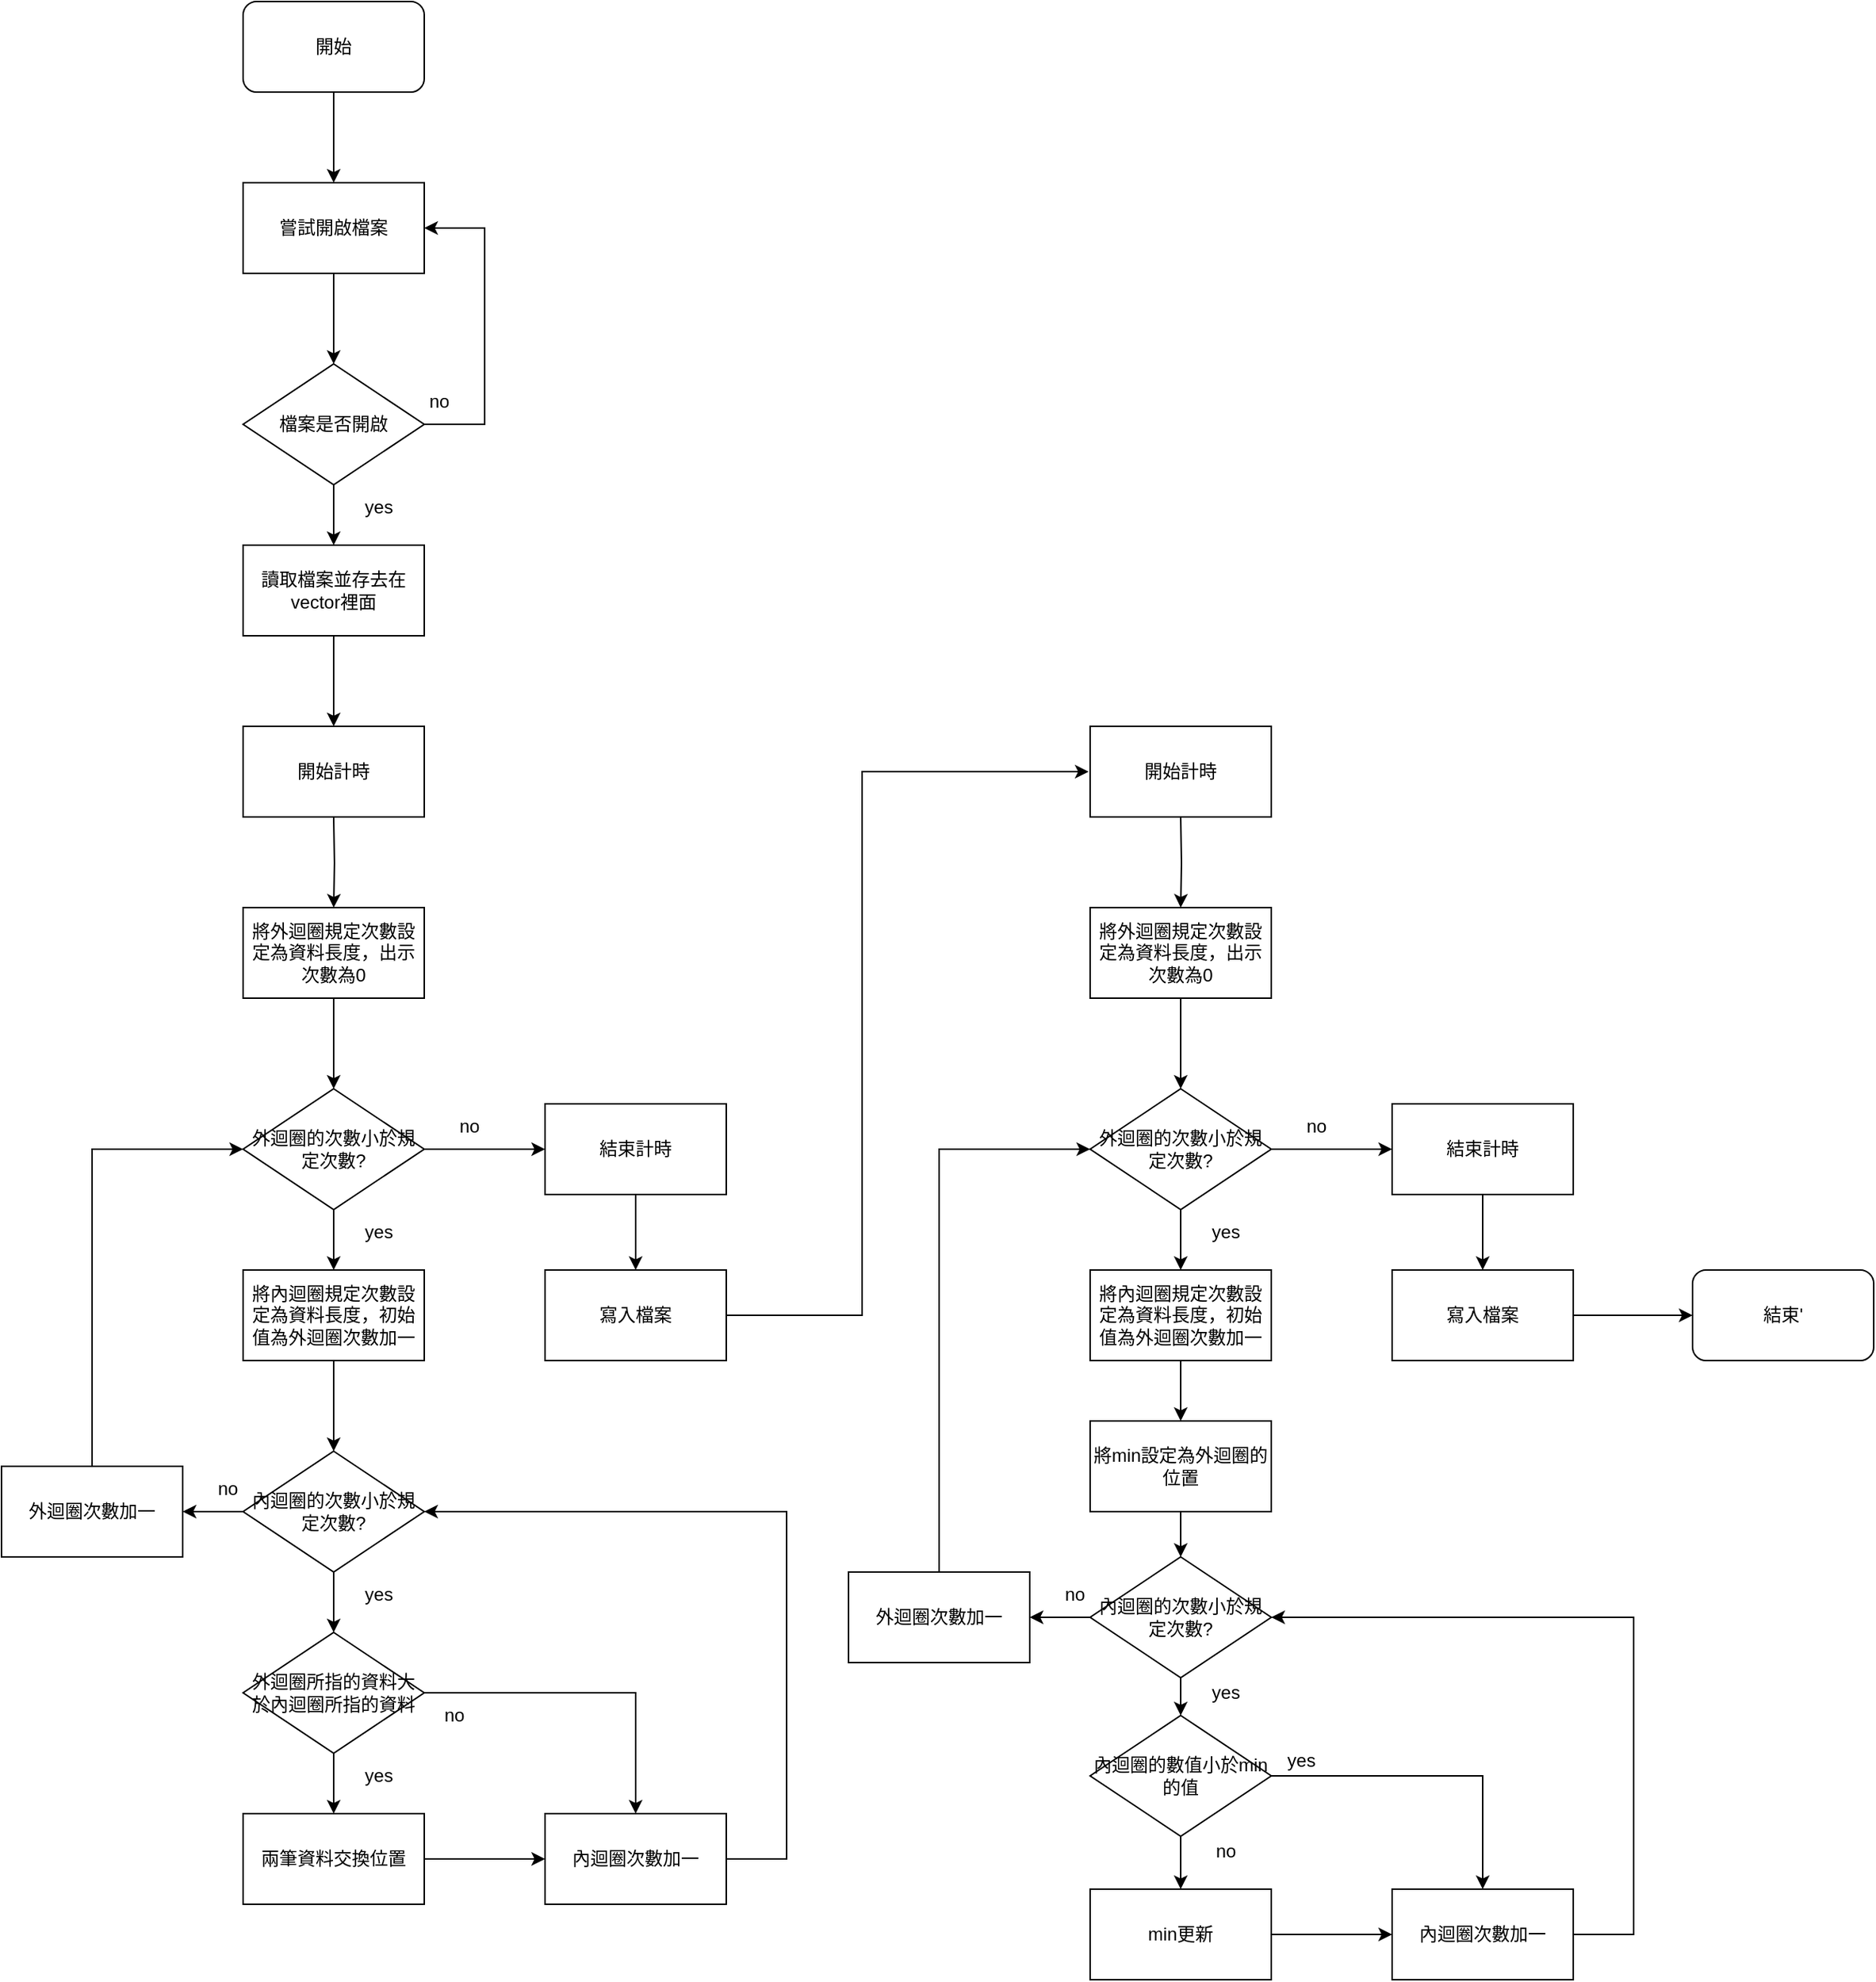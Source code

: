 <mxfile version="20.3.0" type="device"><diagram id="F_uEsuSb3LPll4VnxXH2" name="第 1 页"><mxGraphModel dx="1502" dy="2237" grid="1" gridSize="10" guides="1" tooltips="1" connect="1" arrows="1" fold="1" page="1" pageScale="1" pageWidth="827" pageHeight="1169" math="0" shadow="0"><root><mxCell id="0"/><mxCell id="1" parent="0"/><mxCell id="VrVC7OO3G1pn3M9Y7yRp-5" style="edgeStyle=orthogonalEdgeStyle;rounded=0;orthogonalLoop=1;jettySize=auto;html=1;entryX=0.5;entryY=0;entryDx=0;entryDy=0;exitX=0.5;exitY=1;exitDx=0;exitDy=0;exitPerimeter=0;" edge="1" parent="1" target="VrVC7OO3G1pn3M9Y7yRp-6"><mxGeometry relative="1" as="geometry"><mxPoint x="380" y="300" as="sourcePoint"/><mxPoint x="440" y="340" as="targetPoint"/></mxGeometry></mxCell><mxCell id="VrVC7OO3G1pn3M9Y7yRp-8" style="edgeStyle=orthogonalEdgeStyle;rounded=0;orthogonalLoop=1;jettySize=auto;html=1;entryX=0.5;entryY=0;entryDx=0;entryDy=0;" edge="1" parent="1" source="VrVC7OO3G1pn3M9Y7yRp-6" target="VrVC7OO3G1pn3M9Y7yRp-7"><mxGeometry relative="1" as="geometry"/></mxCell><mxCell id="VrVC7OO3G1pn3M9Y7yRp-6" value="將外迴圈規定次數設定為資料長度，出示次數為0" style="rounded=0;whiteSpace=wrap;html=1;" vertex="1" parent="1"><mxGeometry x="320" y="360" width="120" height="60" as="geometry"/></mxCell><mxCell id="VrVC7OO3G1pn3M9Y7yRp-10" value="" style="edgeStyle=orthogonalEdgeStyle;rounded=0;orthogonalLoop=1;jettySize=auto;html=1;" edge="1" parent="1" source="VrVC7OO3G1pn3M9Y7yRp-7" target="VrVC7OO3G1pn3M9Y7yRp-9"><mxGeometry relative="1" as="geometry"/></mxCell><mxCell id="VrVC7OO3G1pn3M9Y7yRp-36" value="" style="edgeStyle=orthogonalEdgeStyle;rounded=0;orthogonalLoop=1;jettySize=auto;html=1;" edge="1" parent="1" source="VrVC7OO3G1pn3M9Y7yRp-7"><mxGeometry relative="1" as="geometry"><mxPoint x="520" y="520" as="targetPoint"/></mxGeometry></mxCell><mxCell id="VrVC7OO3G1pn3M9Y7yRp-7" value="外迴圈的次數小於規定次數?" style="rhombus;whiteSpace=wrap;html=1;" vertex="1" parent="1"><mxGeometry x="320" y="480" width="120" height="80" as="geometry"/></mxCell><mxCell id="VrVC7OO3G1pn3M9Y7yRp-14" value="" style="edgeStyle=orthogonalEdgeStyle;rounded=0;orthogonalLoop=1;jettySize=auto;html=1;" edge="1" parent="1" source="VrVC7OO3G1pn3M9Y7yRp-9" target="VrVC7OO3G1pn3M9Y7yRp-13"><mxGeometry relative="1" as="geometry"/></mxCell><mxCell id="VrVC7OO3G1pn3M9Y7yRp-9" value="將內迴圈規定次數設定為資料長度，初始值為外迴圈次數加一" style="whiteSpace=wrap;html=1;" vertex="1" parent="1"><mxGeometry x="320" y="600" width="120" height="60" as="geometry"/></mxCell><mxCell id="VrVC7OO3G1pn3M9Y7yRp-22" style="edgeStyle=orthogonalEdgeStyle;rounded=0;orthogonalLoop=1;jettySize=auto;html=1;entryX=0.5;entryY=0;entryDx=0;entryDy=0;" edge="1" parent="1" source="VrVC7OO3G1pn3M9Y7yRp-13" target="VrVC7OO3G1pn3M9Y7yRp-20"><mxGeometry relative="1" as="geometry"/></mxCell><mxCell id="VrVC7OO3G1pn3M9Y7yRp-33" value="" style="edgeStyle=orthogonalEdgeStyle;rounded=0;orthogonalLoop=1;jettySize=auto;html=1;" edge="1" parent="1" source="VrVC7OO3G1pn3M9Y7yRp-13" target="VrVC7OO3G1pn3M9Y7yRp-32"><mxGeometry relative="1" as="geometry"/></mxCell><mxCell id="VrVC7OO3G1pn3M9Y7yRp-13" value="內迴圈的次數小於規定次數?" style="rhombus;whiteSpace=wrap;html=1;" vertex="1" parent="1"><mxGeometry x="320" y="720" width="120" height="80" as="geometry"/></mxCell><mxCell id="VrVC7OO3G1pn3M9Y7yRp-18" value="yes" style="text;html=1;strokeColor=none;fillColor=none;align=center;verticalAlign=middle;whiteSpace=wrap;rounded=0;" vertex="1" parent="1"><mxGeometry x="380" y="560" width="60" height="30" as="geometry"/></mxCell><mxCell id="VrVC7OO3G1pn3M9Y7yRp-19" value="yes" style="text;html=1;strokeColor=none;fillColor=none;align=center;verticalAlign=middle;whiteSpace=wrap;rounded=0;" vertex="1" parent="1"><mxGeometry x="380" y="800" width="60" height="30" as="geometry"/></mxCell><mxCell id="VrVC7OO3G1pn3M9Y7yRp-24" value="" style="edgeStyle=orthogonalEdgeStyle;rounded=0;orthogonalLoop=1;jettySize=auto;html=1;" edge="1" parent="1" source="VrVC7OO3G1pn3M9Y7yRp-20" target="VrVC7OO3G1pn3M9Y7yRp-23"><mxGeometry relative="1" as="geometry"/></mxCell><mxCell id="VrVC7OO3G1pn3M9Y7yRp-28" style="edgeStyle=orthogonalEdgeStyle;rounded=0;orthogonalLoop=1;jettySize=auto;html=1;entryX=0.5;entryY=0;entryDx=0;entryDy=0;" edge="1" parent="1" source="VrVC7OO3G1pn3M9Y7yRp-20" target="VrVC7OO3G1pn3M9Y7yRp-25"><mxGeometry relative="1" as="geometry"/></mxCell><mxCell id="VrVC7OO3G1pn3M9Y7yRp-20" value="外迴圈所指的資料大於內迴圈所指的資料" style="rhombus;whiteSpace=wrap;html=1;" vertex="1" parent="1"><mxGeometry x="320" y="840" width="120" height="80" as="geometry"/></mxCell><mxCell id="VrVC7OO3G1pn3M9Y7yRp-26" value="" style="edgeStyle=orthogonalEdgeStyle;rounded=0;orthogonalLoop=1;jettySize=auto;html=1;" edge="1" parent="1" source="VrVC7OO3G1pn3M9Y7yRp-23" target="VrVC7OO3G1pn3M9Y7yRp-25"><mxGeometry relative="1" as="geometry"/></mxCell><mxCell id="VrVC7OO3G1pn3M9Y7yRp-23" value="兩筆資料交換位置" style="whiteSpace=wrap;html=1;" vertex="1" parent="1"><mxGeometry x="320" y="960" width="120" height="60" as="geometry"/></mxCell><mxCell id="VrVC7OO3G1pn3M9Y7yRp-27" style="edgeStyle=orthogonalEdgeStyle;rounded=0;orthogonalLoop=1;jettySize=auto;html=1;entryX=1;entryY=0.5;entryDx=0;entryDy=0;" edge="1" parent="1" source="VrVC7OO3G1pn3M9Y7yRp-25" target="VrVC7OO3G1pn3M9Y7yRp-13"><mxGeometry relative="1" as="geometry"><Array as="points"><mxPoint x="680" y="990"/><mxPoint x="680" y="760"/></Array></mxGeometry></mxCell><mxCell id="VrVC7OO3G1pn3M9Y7yRp-25" value="內迴圈次數加一" style="whiteSpace=wrap;html=1;" vertex="1" parent="1"><mxGeometry x="520" y="960" width="120" height="60" as="geometry"/></mxCell><mxCell id="VrVC7OO3G1pn3M9Y7yRp-29" value="yes" style="text;html=1;strokeColor=none;fillColor=none;align=center;verticalAlign=middle;whiteSpace=wrap;rounded=0;" vertex="1" parent="1"><mxGeometry x="380" y="920" width="60" height="30" as="geometry"/></mxCell><mxCell id="VrVC7OO3G1pn3M9Y7yRp-30" value="no" style="text;html=1;strokeColor=none;fillColor=none;align=center;verticalAlign=middle;whiteSpace=wrap;rounded=0;" vertex="1" parent="1"><mxGeometry x="430" y="880" width="60" height="30" as="geometry"/></mxCell><mxCell id="VrVC7OO3G1pn3M9Y7yRp-34" style="edgeStyle=orthogonalEdgeStyle;rounded=0;orthogonalLoop=1;jettySize=auto;html=1;entryX=0;entryY=0.5;entryDx=0;entryDy=0;" edge="1" parent="1" source="VrVC7OO3G1pn3M9Y7yRp-32" target="VrVC7OO3G1pn3M9Y7yRp-7"><mxGeometry relative="1" as="geometry"><Array as="points"><mxPoint x="220" y="520"/></Array></mxGeometry></mxCell><mxCell id="VrVC7OO3G1pn3M9Y7yRp-32" value="外迴圈次數加一" style="whiteSpace=wrap;html=1;" vertex="1" parent="1"><mxGeometry x="160" y="730" width="120" height="60" as="geometry"/></mxCell><mxCell id="VrVC7OO3G1pn3M9Y7yRp-37" value="no&lt;span style=&quot;color: rgba(0, 0, 0, 0); font-family: monospace; font-size: 0px; text-align: start;&quot;&gt;%3CmxGraphModel%3E%3Croot%3E%3CmxCell%20id%3D%220%22%2F%3E%3CmxCell%20id%3D%221%22%20parent%3D%220%22%2F%3E%3CmxCell%20id%3D%222%22%20value%3D%22yes%22%20style%3D%22text%3Bhtml%3D1%3BstrokeColor%3Dnone%3BfillColor%3Dnone%3Balign%3Dcenter%3BverticalAlign%3Dmiddle%3BwhiteSpace%3Dwrap%3Brounded%3D0%3B%22%20vertex%3D%221%22%20parent%3D%221%22%3E%3CmxGeometry%20x%3D%22380%22%20y%3D%22560%22%20width%3D%2260%22%20height%3D%2230%22%20as%3D%22geometry%22%2F%3E%3C%2FmxCell%3E%3C%2Froot%3E%3C%2FmxGraphModel%3E&lt;/span&gt;" style="text;html=1;strokeColor=none;fillColor=none;align=center;verticalAlign=middle;whiteSpace=wrap;rounded=0;" vertex="1" parent="1"><mxGeometry x="280" y="730" width="60" height="30" as="geometry"/></mxCell><mxCell id="VrVC7OO3G1pn3M9Y7yRp-38" value="no&lt;span style=&quot;color: rgba(0, 0, 0, 0); font-family: monospace; font-size: 0px; text-align: start;&quot;&gt;%3CmxGraphModel%3E%3Croot%3E%3CmxCell%20id%3D%220%22%2F%3E%3CmxCell%20id%3D%221%22%20parent%3D%220%22%2F%3E%3CmxCell%20id%3D%222%22%20value%3D%22yes%22%20style%3D%22text%3Bhtml%3D1%3BstrokeColor%3Dnone%3BfillColor%3Dnone%3Balign%3Dcenter%3BverticalAlign%3Dmiddle%3BwhiteSpace%3Dwrap%3Brounded%3D0%3B%22%20vertex%3D%221%22%20parent%3D%221%22%3E%3CmxGeometry%20x%3D%22380%22%20y%3D%22560%22%20width%3D%2260%22%20height%3D%2230%22%20as%3D%22geometry%22%2F%3E%3C%2FmxCell%3E%3C%2Froot%3E%3C%2FmxGraphModel%3E&lt;/span&gt;" style="text;html=1;strokeColor=none;fillColor=none;align=center;verticalAlign=middle;whiteSpace=wrap;rounded=0;" vertex="1" parent="1"><mxGeometry x="440" y="490" width="60" height="30" as="geometry"/></mxCell><mxCell id="VrVC7OO3G1pn3M9Y7yRp-44" style="edgeStyle=orthogonalEdgeStyle;rounded=0;orthogonalLoop=1;jettySize=auto;html=1;entryX=0.5;entryY=0;entryDx=0;entryDy=0;" edge="1" parent="1" source="VrVC7OO3G1pn3M9Y7yRp-42" target="VrVC7OO3G1pn3M9Y7yRp-43"><mxGeometry relative="1" as="geometry"/></mxCell><mxCell id="VrVC7OO3G1pn3M9Y7yRp-42" value="讀取檔案並存去在vector裡面" style="rounded=0;whiteSpace=wrap;html=1;" vertex="1" parent="1"><mxGeometry x="320" y="120" width="120" height="60" as="geometry"/></mxCell><mxCell id="VrVC7OO3G1pn3M9Y7yRp-43" value="開始計時" style="rounded=0;whiteSpace=wrap;html=1;" vertex="1" parent="1"><mxGeometry x="320" y="240" width="120" height="60" as="geometry"/></mxCell><mxCell id="VrVC7OO3G1pn3M9Y7yRp-47" value="" style="edgeStyle=orthogonalEdgeStyle;rounded=0;orthogonalLoop=1;jettySize=auto;html=1;" edge="1" parent="1" source="VrVC7OO3G1pn3M9Y7yRp-45" target="VrVC7OO3G1pn3M9Y7yRp-46"><mxGeometry relative="1" as="geometry"/></mxCell><mxCell id="VrVC7OO3G1pn3M9Y7yRp-45" value="結束計時" style="rounded=0;whiteSpace=wrap;html=1;" vertex="1" parent="1"><mxGeometry x="520" y="490" width="120" height="60" as="geometry"/></mxCell><mxCell id="VrVC7OO3G1pn3M9Y7yRp-58" style="edgeStyle=orthogonalEdgeStyle;rounded=0;orthogonalLoop=1;jettySize=auto;html=1;" edge="1" parent="1" source="VrVC7OO3G1pn3M9Y7yRp-46"><mxGeometry relative="1" as="geometry"><mxPoint x="880" y="270" as="targetPoint"/><Array as="points"><mxPoint x="730" y="630"/><mxPoint x="730" y="270"/></Array></mxGeometry></mxCell><mxCell id="VrVC7OO3G1pn3M9Y7yRp-46" value="寫入檔案" style="rounded=0;whiteSpace=wrap;html=1;" vertex="1" parent="1"><mxGeometry x="520" y="600" width="120" height="60" as="geometry"/></mxCell><mxCell id="VrVC7OO3G1pn3M9Y7yRp-51" style="edgeStyle=orthogonalEdgeStyle;rounded=0;orthogonalLoop=1;jettySize=auto;html=1;entryX=0.5;entryY=0;entryDx=0;entryDy=0;" edge="1" parent="1" source="VrVC7OO3G1pn3M9Y7yRp-48" target="VrVC7OO3G1pn3M9Y7yRp-50"><mxGeometry relative="1" as="geometry"/></mxCell><mxCell id="VrVC7OO3G1pn3M9Y7yRp-48" value="嘗試開啟檔案" style="rounded=0;whiteSpace=wrap;html=1;" vertex="1" parent="1"><mxGeometry x="320" y="-120" width="120" height="60" as="geometry"/></mxCell><mxCell id="VrVC7OO3G1pn3M9Y7yRp-52" style="edgeStyle=orthogonalEdgeStyle;rounded=0;orthogonalLoop=1;jettySize=auto;html=1;exitX=0.5;exitY=1;exitDx=0;exitDy=0;entryX=0.5;entryY=0;entryDx=0;entryDy=0;" edge="1" parent="1" source="VrVC7OO3G1pn3M9Y7yRp-50" target="VrVC7OO3G1pn3M9Y7yRp-42"><mxGeometry relative="1" as="geometry"/></mxCell><mxCell id="VrVC7OO3G1pn3M9Y7yRp-53" style="edgeStyle=orthogonalEdgeStyle;rounded=0;orthogonalLoop=1;jettySize=auto;html=1;entryX=1;entryY=0.5;entryDx=0;entryDy=0;" edge="1" parent="1" source="VrVC7OO3G1pn3M9Y7yRp-50" target="VrVC7OO3G1pn3M9Y7yRp-48"><mxGeometry relative="1" as="geometry"><Array as="points"><mxPoint x="480" y="40"/><mxPoint x="480" y="-90"/></Array></mxGeometry></mxCell><mxCell id="VrVC7OO3G1pn3M9Y7yRp-50" value="檔案是否開啟" style="rhombus;whiteSpace=wrap;html=1;" vertex="1" parent="1"><mxGeometry x="320" width="120" height="80" as="geometry"/></mxCell><mxCell id="VrVC7OO3G1pn3M9Y7yRp-54" value="no" style="text;html=1;strokeColor=none;fillColor=none;align=center;verticalAlign=middle;whiteSpace=wrap;rounded=0;" vertex="1" parent="1"><mxGeometry x="420" y="10" width="60" height="30" as="geometry"/></mxCell><mxCell id="VrVC7OO3G1pn3M9Y7yRp-55" value="yes" style="text;html=1;strokeColor=none;fillColor=none;align=center;verticalAlign=middle;whiteSpace=wrap;rounded=0;" vertex="1" parent="1"><mxGeometry x="380" y="80" width="60" height="30" as="geometry"/></mxCell><mxCell id="VrVC7OO3G1pn3M9Y7yRp-57" style="edgeStyle=orthogonalEdgeStyle;rounded=0;orthogonalLoop=1;jettySize=auto;html=1;entryX=0.5;entryY=0;entryDx=0;entryDy=0;" edge="1" parent="1" source="VrVC7OO3G1pn3M9Y7yRp-56" target="VrVC7OO3G1pn3M9Y7yRp-48"><mxGeometry relative="1" as="geometry"/></mxCell><mxCell id="VrVC7OO3G1pn3M9Y7yRp-56" value="開始" style="rounded=1;whiteSpace=wrap;html=1;" vertex="1" parent="1"><mxGeometry x="320" y="-240" width="120" height="60" as="geometry"/></mxCell><mxCell id="VrVC7OO3G1pn3M9Y7yRp-59" style="edgeStyle=orthogonalEdgeStyle;rounded=0;orthogonalLoop=1;jettySize=auto;html=1;entryX=0.5;entryY=0;entryDx=0;entryDy=0;exitX=0.5;exitY=1;exitDx=0;exitDy=0;exitPerimeter=0;" edge="1" parent="1" target="VrVC7OO3G1pn3M9Y7yRp-61"><mxGeometry relative="1" as="geometry"><mxPoint x="941" y="300" as="sourcePoint"/><mxPoint x="1001" y="340" as="targetPoint"/></mxGeometry></mxCell><mxCell id="VrVC7OO3G1pn3M9Y7yRp-60" style="edgeStyle=orthogonalEdgeStyle;rounded=0;orthogonalLoop=1;jettySize=auto;html=1;entryX=0.5;entryY=0;entryDx=0;entryDy=0;" edge="1" parent="1" source="VrVC7OO3G1pn3M9Y7yRp-61" target="VrVC7OO3G1pn3M9Y7yRp-64"><mxGeometry relative="1" as="geometry"/></mxCell><mxCell id="VrVC7OO3G1pn3M9Y7yRp-61" value="將外迴圈規定次數設定為資料長度，出示次數為0" style="rounded=0;whiteSpace=wrap;html=1;" vertex="1" parent="1"><mxGeometry x="881" y="360" width="120" height="60" as="geometry"/></mxCell><mxCell id="VrVC7OO3G1pn3M9Y7yRp-62" value="" style="edgeStyle=orthogonalEdgeStyle;rounded=0;orthogonalLoop=1;jettySize=auto;html=1;" edge="1" parent="1" source="VrVC7OO3G1pn3M9Y7yRp-64" target="VrVC7OO3G1pn3M9Y7yRp-66"><mxGeometry relative="1" as="geometry"/></mxCell><mxCell id="VrVC7OO3G1pn3M9Y7yRp-63" value="" style="edgeStyle=orthogonalEdgeStyle;rounded=0;orthogonalLoop=1;jettySize=auto;html=1;" edge="1" parent="1" source="VrVC7OO3G1pn3M9Y7yRp-64"><mxGeometry relative="1" as="geometry"><mxPoint x="1081" y="520" as="targetPoint"/></mxGeometry></mxCell><mxCell id="VrVC7OO3G1pn3M9Y7yRp-64" value="外迴圈的次數小於規定次數?" style="rhombus;whiteSpace=wrap;html=1;" vertex="1" parent="1"><mxGeometry x="881" y="480" width="120" height="80" as="geometry"/></mxCell><mxCell id="VrVC7OO3G1pn3M9Y7yRp-65" value="" style="edgeStyle=orthogonalEdgeStyle;rounded=0;orthogonalLoop=1;jettySize=auto;html=1;entryX=0.5;entryY=0;entryDx=0;entryDy=0;" edge="1" parent="1" source="VrVC7OO3G1pn3M9Y7yRp-66" target="VrVC7OO3G1pn3M9Y7yRp-89"><mxGeometry relative="1" as="geometry"/></mxCell><mxCell id="VrVC7OO3G1pn3M9Y7yRp-66" value="將內迴圈規定次數設定為資料長度，初始值為外迴圈次數加一" style="whiteSpace=wrap;html=1;" vertex="1" parent="1"><mxGeometry x="881" y="600" width="120" height="60" as="geometry"/></mxCell><mxCell id="VrVC7OO3G1pn3M9Y7yRp-67" style="edgeStyle=orthogonalEdgeStyle;rounded=0;orthogonalLoop=1;jettySize=auto;html=1;entryX=0.5;entryY=0;entryDx=0;entryDy=0;" edge="1" parent="1" source="VrVC7OO3G1pn3M9Y7yRp-69" target="VrVC7OO3G1pn3M9Y7yRp-74"><mxGeometry relative="1" as="geometry"/></mxCell><mxCell id="VrVC7OO3G1pn3M9Y7yRp-68" value="" style="edgeStyle=orthogonalEdgeStyle;rounded=0;orthogonalLoop=1;jettySize=auto;html=1;" edge="1" parent="1" source="VrVC7OO3G1pn3M9Y7yRp-69" target="VrVC7OO3G1pn3M9Y7yRp-82"><mxGeometry relative="1" as="geometry"/></mxCell><mxCell id="VrVC7OO3G1pn3M9Y7yRp-69" value="內迴圈的次數小於規定次數?" style="rhombus;whiteSpace=wrap;html=1;" vertex="1" parent="1"><mxGeometry x="881" y="790" width="120" height="80" as="geometry"/></mxCell><mxCell id="VrVC7OO3G1pn3M9Y7yRp-70" value="yes" style="text;html=1;strokeColor=none;fillColor=none;align=center;verticalAlign=middle;whiteSpace=wrap;rounded=0;" vertex="1" parent="1"><mxGeometry x="941" y="560" width="60" height="30" as="geometry"/></mxCell><mxCell id="VrVC7OO3G1pn3M9Y7yRp-71" value="yes" style="text;html=1;strokeColor=none;fillColor=none;align=center;verticalAlign=middle;whiteSpace=wrap;rounded=0;" vertex="1" parent="1"><mxGeometry x="941" y="865" width="60" height="30" as="geometry"/></mxCell><mxCell id="VrVC7OO3G1pn3M9Y7yRp-72" value="" style="edgeStyle=orthogonalEdgeStyle;rounded=0;orthogonalLoop=1;jettySize=auto;html=1;" edge="1" parent="1" source="VrVC7OO3G1pn3M9Y7yRp-74" target="VrVC7OO3G1pn3M9Y7yRp-76"><mxGeometry relative="1" as="geometry"/></mxCell><mxCell id="VrVC7OO3G1pn3M9Y7yRp-73" style="edgeStyle=orthogonalEdgeStyle;rounded=0;orthogonalLoop=1;jettySize=auto;html=1;entryX=0.5;entryY=0;entryDx=0;entryDy=0;" edge="1" parent="1" source="VrVC7OO3G1pn3M9Y7yRp-74" target="VrVC7OO3G1pn3M9Y7yRp-78"><mxGeometry relative="1" as="geometry"/></mxCell><mxCell id="VrVC7OO3G1pn3M9Y7yRp-74" value="內迴圈的數值小於min的值" style="rhombus;whiteSpace=wrap;html=1;" vertex="1" parent="1"><mxGeometry x="881" y="895" width="120" height="80" as="geometry"/></mxCell><mxCell id="VrVC7OO3G1pn3M9Y7yRp-75" value="" style="edgeStyle=orthogonalEdgeStyle;rounded=0;orthogonalLoop=1;jettySize=auto;html=1;" edge="1" parent="1" source="VrVC7OO3G1pn3M9Y7yRp-76" target="VrVC7OO3G1pn3M9Y7yRp-78"><mxGeometry relative="1" as="geometry"/></mxCell><mxCell id="VrVC7OO3G1pn3M9Y7yRp-76" value="min更新" style="whiteSpace=wrap;html=1;" vertex="1" parent="1"><mxGeometry x="881" y="1010" width="120" height="60" as="geometry"/></mxCell><mxCell id="VrVC7OO3G1pn3M9Y7yRp-77" style="edgeStyle=orthogonalEdgeStyle;rounded=0;orthogonalLoop=1;jettySize=auto;html=1;entryX=1;entryY=0.5;entryDx=0;entryDy=0;" edge="1" parent="1" source="VrVC7OO3G1pn3M9Y7yRp-78" target="VrVC7OO3G1pn3M9Y7yRp-69"><mxGeometry relative="1" as="geometry"><Array as="points"><mxPoint x="1241" y="1040"/><mxPoint x="1241" y="830"/></Array></mxGeometry></mxCell><mxCell id="VrVC7OO3G1pn3M9Y7yRp-78" value="內迴圈次數加一" style="whiteSpace=wrap;html=1;" vertex="1" parent="1"><mxGeometry x="1081" y="1010" width="120" height="60" as="geometry"/></mxCell><mxCell id="VrVC7OO3G1pn3M9Y7yRp-79" value="yes" style="text;html=1;strokeColor=none;fillColor=none;align=center;verticalAlign=middle;whiteSpace=wrap;rounded=0;" vertex="1" parent="1"><mxGeometry x="991" y="910" width="60" height="30" as="geometry"/></mxCell><mxCell id="VrVC7OO3G1pn3M9Y7yRp-80" value="no" style="text;html=1;strokeColor=none;fillColor=none;align=center;verticalAlign=middle;whiteSpace=wrap;rounded=0;" vertex="1" parent="1"><mxGeometry x="941" y="970" width="60" height="30" as="geometry"/></mxCell><mxCell id="VrVC7OO3G1pn3M9Y7yRp-81" style="edgeStyle=orthogonalEdgeStyle;rounded=0;orthogonalLoop=1;jettySize=auto;html=1;entryX=0;entryY=0.5;entryDx=0;entryDy=0;" edge="1" parent="1" source="VrVC7OO3G1pn3M9Y7yRp-82" target="VrVC7OO3G1pn3M9Y7yRp-64"><mxGeometry relative="1" as="geometry"><Array as="points"><mxPoint x="781" y="520"/></Array></mxGeometry></mxCell><mxCell id="VrVC7OO3G1pn3M9Y7yRp-82" value="外迴圈次數加一" style="whiteSpace=wrap;html=1;" vertex="1" parent="1"><mxGeometry x="721" y="800" width="120" height="60" as="geometry"/></mxCell><mxCell id="VrVC7OO3G1pn3M9Y7yRp-83" value="no&lt;span style=&quot;color: rgba(0, 0, 0, 0); font-family: monospace; font-size: 0px; text-align: start;&quot;&gt;%3CmxGraphModel%3E%3Croot%3E%3CmxCell%20id%3D%220%22%2F%3E%3CmxCell%20id%3D%221%22%20parent%3D%220%22%2F%3E%3CmxCell%20id%3D%222%22%20value%3D%22yes%22%20style%3D%22text%3Bhtml%3D1%3BstrokeColor%3Dnone%3BfillColor%3Dnone%3Balign%3Dcenter%3BverticalAlign%3Dmiddle%3BwhiteSpace%3Dwrap%3Brounded%3D0%3B%22%20vertex%3D%221%22%20parent%3D%221%22%3E%3CmxGeometry%20x%3D%22380%22%20y%3D%22560%22%20width%3D%2260%22%20height%3D%2230%22%20as%3D%22geometry%22%2F%3E%3C%2FmxCell%3E%3C%2Froot%3E%3C%2FmxGraphModel%3E&lt;/span&gt;" style="text;html=1;strokeColor=none;fillColor=none;align=center;verticalAlign=middle;whiteSpace=wrap;rounded=0;" vertex="1" parent="1"><mxGeometry x="841" y="800" width="60" height="30" as="geometry"/></mxCell><mxCell id="VrVC7OO3G1pn3M9Y7yRp-84" value="no&lt;span style=&quot;color: rgba(0, 0, 0, 0); font-family: monospace; font-size: 0px; text-align: start;&quot;&gt;%3CmxGraphModel%3E%3Croot%3E%3CmxCell%20id%3D%220%22%2F%3E%3CmxCell%20id%3D%221%22%20parent%3D%220%22%2F%3E%3CmxCell%20id%3D%222%22%20value%3D%22yes%22%20style%3D%22text%3Bhtml%3D1%3BstrokeColor%3Dnone%3BfillColor%3Dnone%3Balign%3Dcenter%3BverticalAlign%3Dmiddle%3BwhiteSpace%3Dwrap%3Brounded%3D0%3B%22%20vertex%3D%221%22%20parent%3D%221%22%3E%3CmxGeometry%20x%3D%22380%22%20y%3D%22560%22%20width%3D%2260%22%20height%3D%2230%22%20as%3D%22geometry%22%2F%3E%3C%2FmxCell%3E%3C%2Froot%3E%3C%2FmxGraphModel%3E&lt;/span&gt;" style="text;html=1;strokeColor=none;fillColor=none;align=center;verticalAlign=middle;whiteSpace=wrap;rounded=0;" vertex="1" parent="1"><mxGeometry x="1001" y="490" width="60" height="30" as="geometry"/></mxCell><mxCell id="VrVC7OO3G1pn3M9Y7yRp-85" value="開始計時" style="rounded=0;whiteSpace=wrap;html=1;" vertex="1" parent="1"><mxGeometry x="881" y="240" width="120" height="60" as="geometry"/></mxCell><mxCell id="VrVC7OO3G1pn3M9Y7yRp-86" value="" style="edgeStyle=orthogonalEdgeStyle;rounded=0;orthogonalLoop=1;jettySize=auto;html=1;" edge="1" parent="1" source="VrVC7OO3G1pn3M9Y7yRp-87" target="VrVC7OO3G1pn3M9Y7yRp-88"><mxGeometry relative="1" as="geometry"/></mxCell><mxCell id="VrVC7OO3G1pn3M9Y7yRp-87" value="結束計時" style="rounded=0;whiteSpace=wrap;html=1;" vertex="1" parent="1"><mxGeometry x="1081" y="490" width="120" height="60" as="geometry"/></mxCell><mxCell id="VrVC7OO3G1pn3M9Y7yRp-92" style="edgeStyle=orthogonalEdgeStyle;rounded=0;orthogonalLoop=1;jettySize=auto;html=1;entryX=0;entryY=0.5;entryDx=0;entryDy=0;" edge="1" parent="1" source="VrVC7OO3G1pn3M9Y7yRp-88" target="VrVC7OO3G1pn3M9Y7yRp-91"><mxGeometry relative="1" as="geometry"/></mxCell><mxCell id="VrVC7OO3G1pn3M9Y7yRp-88" value="寫入檔案" style="rounded=0;whiteSpace=wrap;html=1;" vertex="1" parent="1"><mxGeometry x="1081" y="600" width="120" height="60" as="geometry"/></mxCell><mxCell id="VrVC7OO3G1pn3M9Y7yRp-90" style="edgeStyle=orthogonalEdgeStyle;rounded=0;orthogonalLoop=1;jettySize=auto;html=1;entryX=0.5;entryY=0;entryDx=0;entryDy=0;" edge="1" parent="1" source="VrVC7OO3G1pn3M9Y7yRp-89" target="VrVC7OO3G1pn3M9Y7yRp-69"><mxGeometry relative="1" as="geometry"/></mxCell><mxCell id="VrVC7OO3G1pn3M9Y7yRp-89" value="將min設定為外迴圈的位置" style="rounded=0;whiteSpace=wrap;html=1;" vertex="1" parent="1"><mxGeometry x="881" y="700" width="120" height="60" as="geometry"/></mxCell><mxCell id="VrVC7OO3G1pn3M9Y7yRp-91" value="結束'" style="rounded=1;whiteSpace=wrap;html=1;" vertex="1" parent="1"><mxGeometry x="1280" y="600" width="120" height="60" as="geometry"/></mxCell></root></mxGraphModel></diagram></mxfile>
